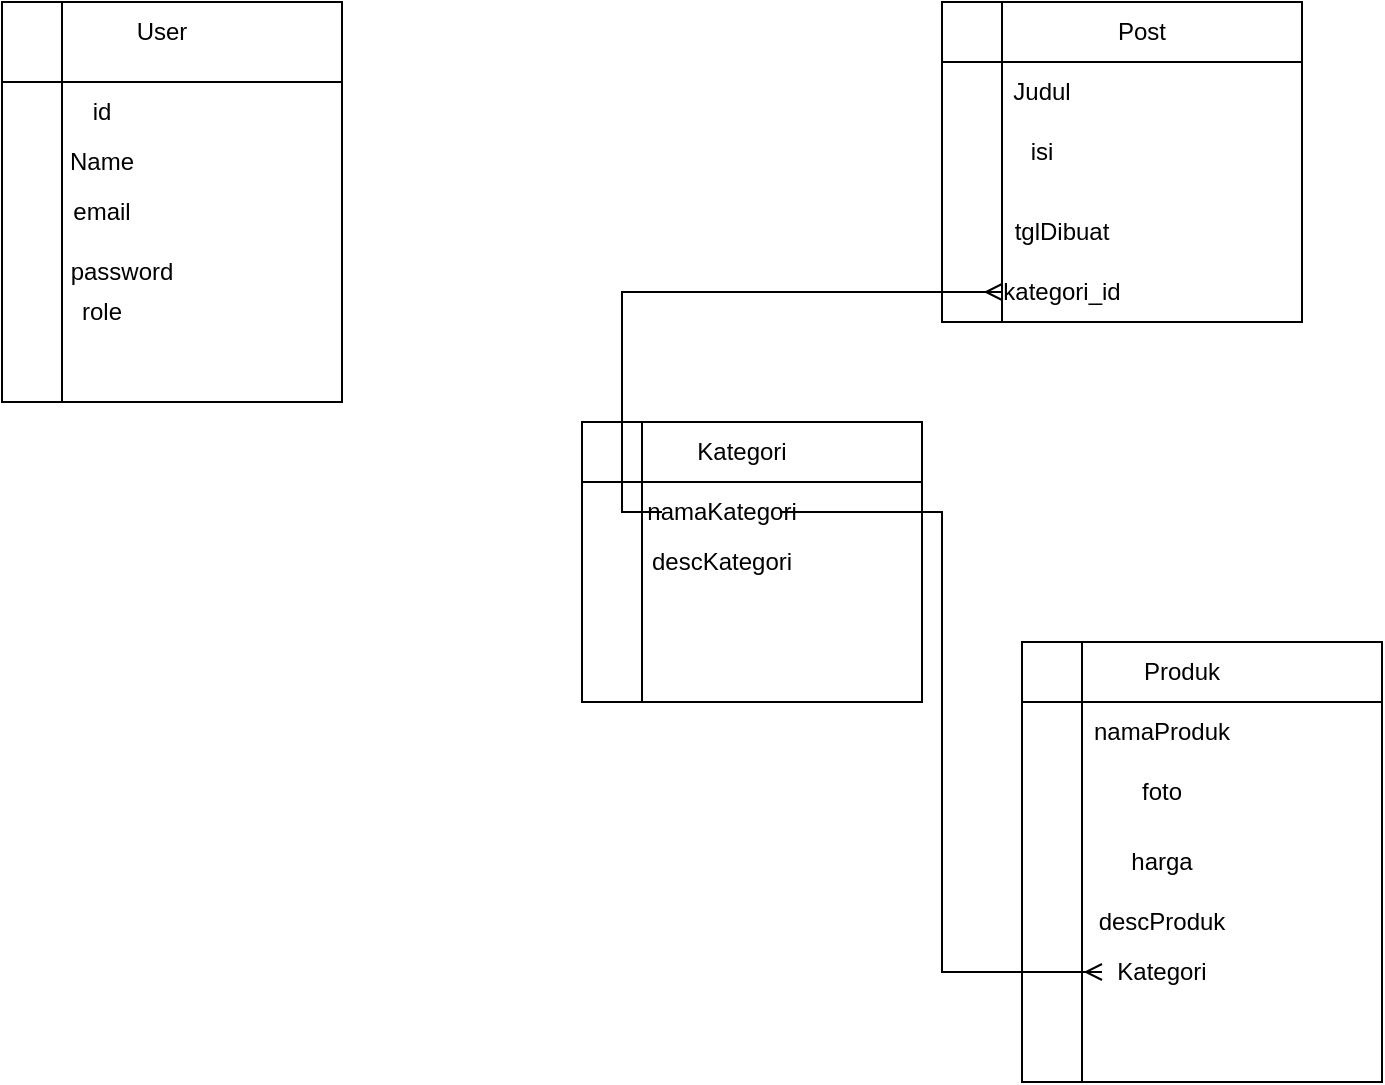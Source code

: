<mxfile version="20.6.0" type="device"><diagram id="Ynlue78as4fLhGDXuqfj" name="Halaman-1"><mxGraphModel dx="1038" dy="547" grid="1" gridSize="10" guides="1" tooltips="1" connect="1" arrows="1" fold="1" page="1" pageScale="1" pageWidth="827" pageHeight="1169" math="0" shadow="0"><root><mxCell id="0"/><mxCell id="1" parent="0"/><mxCell id="n7toWhIywvo9cf4hgSDp-1" value="" style="shape=internalStorage;whiteSpace=wrap;html=1;backgroundOutline=1;dx=30;dy=40;" vertex="1" parent="1"><mxGeometry x="100" y="80" width="170" height="200" as="geometry"/></mxCell><mxCell id="n7toWhIywvo9cf4hgSDp-2" value="" style="shape=internalStorage;whiteSpace=wrap;html=1;backgroundOutline=1;dx=30;dy=30;" vertex="1" parent="1"><mxGeometry x="390" y="290" width="170" height="140" as="geometry"/></mxCell><mxCell id="n7toWhIywvo9cf4hgSDp-3" value="" style="shape=internalStorage;whiteSpace=wrap;html=1;backgroundOutline=1;dx=30;dy=30;" vertex="1" parent="1"><mxGeometry x="570" y="80" width="180" height="160" as="geometry"/></mxCell><mxCell id="n7toWhIywvo9cf4hgSDp-4" value="User" style="text;html=1;strokeColor=none;fillColor=none;align=center;verticalAlign=middle;whiteSpace=wrap;rounded=0;" vertex="1" parent="1"><mxGeometry x="150" y="80" width="60" height="30" as="geometry"/></mxCell><mxCell id="n7toWhIywvo9cf4hgSDp-5" value="Post" style="text;html=1;strokeColor=none;fillColor=none;align=center;verticalAlign=middle;whiteSpace=wrap;rounded=0;" vertex="1" parent="1"><mxGeometry x="640" y="80" width="60" height="30" as="geometry"/></mxCell><mxCell id="n7toWhIywvo9cf4hgSDp-6" value="Kategori" style="text;html=1;strokeColor=none;fillColor=none;align=center;verticalAlign=middle;whiteSpace=wrap;rounded=0;" vertex="1" parent="1"><mxGeometry x="440" y="290" width="60" height="30" as="geometry"/></mxCell><mxCell id="n7toWhIywvo9cf4hgSDp-8" value="" style="shape=internalStorage;whiteSpace=wrap;html=1;backgroundOutline=1;dx=30;dy=30;" vertex="1" parent="1"><mxGeometry x="610" y="400" width="180" height="220" as="geometry"/></mxCell><mxCell id="n7toWhIywvo9cf4hgSDp-9" value="Produk" style="text;html=1;strokeColor=none;fillColor=none;align=center;verticalAlign=middle;whiteSpace=wrap;rounded=0;" vertex="1" parent="1"><mxGeometry x="660" y="400" width="60" height="30" as="geometry"/></mxCell><mxCell id="n7toWhIywvo9cf4hgSDp-25" style="edgeStyle=orthogonalEdgeStyle;rounded=0;orthogonalLoop=1;jettySize=auto;html=1;exitX=0;exitY=0.5;exitDx=0;exitDy=0;entryX=0;entryY=0.5;entryDx=0;entryDy=0;endArrow=ERmany;endFill=0;" edge="1" parent="1" source="n7toWhIywvo9cf4hgSDp-10" target="n7toWhIywvo9cf4hgSDp-24"><mxGeometry relative="1" as="geometry"/></mxCell><mxCell id="n7toWhIywvo9cf4hgSDp-27" style="edgeStyle=orthogonalEdgeStyle;rounded=0;orthogonalLoop=1;jettySize=auto;html=1;exitX=1;exitY=0.5;exitDx=0;exitDy=0;endArrow=ERmany;endFill=0;" edge="1" parent="1" source="n7toWhIywvo9cf4hgSDp-10" target="n7toWhIywvo9cf4hgSDp-26"><mxGeometry relative="1" as="geometry"><Array as="points"><mxPoint x="570" y="335"/><mxPoint x="570" y="565"/></Array></mxGeometry></mxCell><mxCell id="n7toWhIywvo9cf4hgSDp-10" value="namaKategori" style="text;html=1;strokeColor=none;fillColor=none;align=center;verticalAlign=middle;whiteSpace=wrap;rounded=0;" vertex="1" parent="1"><mxGeometry x="430" y="320" width="60" height="30" as="geometry"/></mxCell><mxCell id="n7toWhIywvo9cf4hgSDp-11" value="descKategori" style="text;html=1;strokeColor=none;fillColor=none;align=center;verticalAlign=middle;whiteSpace=wrap;rounded=0;" vertex="1" parent="1"><mxGeometry x="430" y="345" width="60" height="30" as="geometry"/></mxCell><mxCell id="n7toWhIywvo9cf4hgSDp-12" value="Judul" style="text;html=1;strokeColor=none;fillColor=none;align=center;verticalAlign=middle;whiteSpace=wrap;rounded=0;" vertex="1" parent="1"><mxGeometry x="590" y="110" width="60" height="30" as="geometry"/></mxCell><mxCell id="n7toWhIywvo9cf4hgSDp-13" value="isi" style="text;html=1;strokeColor=none;fillColor=none;align=center;verticalAlign=middle;whiteSpace=wrap;rounded=0;" vertex="1" parent="1"><mxGeometry x="590" y="140" width="60" height="30" as="geometry"/></mxCell><mxCell id="n7toWhIywvo9cf4hgSDp-14" value="tglDibuat" style="text;html=1;strokeColor=none;fillColor=none;align=center;verticalAlign=middle;whiteSpace=wrap;rounded=0;" vertex="1" parent="1"><mxGeometry x="600" y="180" width="60" height="30" as="geometry"/></mxCell><mxCell id="n7toWhIywvo9cf4hgSDp-15" value="namaProduk" style="text;html=1;strokeColor=none;fillColor=none;align=center;verticalAlign=middle;whiteSpace=wrap;rounded=0;" vertex="1" parent="1"><mxGeometry x="650" y="430" width="60" height="30" as="geometry"/></mxCell><mxCell id="n7toWhIywvo9cf4hgSDp-16" value="foto" style="text;html=1;strokeColor=none;fillColor=none;align=center;verticalAlign=middle;whiteSpace=wrap;rounded=0;" vertex="1" parent="1"><mxGeometry x="650" y="460" width="60" height="30" as="geometry"/></mxCell><mxCell id="n7toWhIywvo9cf4hgSDp-17" value="harga" style="text;html=1;strokeColor=none;fillColor=none;align=center;verticalAlign=middle;whiteSpace=wrap;rounded=0;" vertex="1" parent="1"><mxGeometry x="650" y="495" width="60" height="30" as="geometry"/></mxCell><mxCell id="n7toWhIywvo9cf4hgSDp-18" value="descProduk" style="text;html=1;strokeColor=none;fillColor=none;align=center;verticalAlign=middle;whiteSpace=wrap;rounded=0;" vertex="1" parent="1"><mxGeometry x="650" y="525" width="60" height="30" as="geometry"/></mxCell><mxCell id="n7toWhIywvo9cf4hgSDp-19" value="id" style="text;html=1;strokeColor=none;fillColor=none;align=center;verticalAlign=middle;whiteSpace=wrap;rounded=0;" vertex="1" parent="1"><mxGeometry x="120" y="120" width="60" height="30" as="geometry"/></mxCell><mxCell id="n7toWhIywvo9cf4hgSDp-20" value="Name" style="text;html=1;strokeColor=none;fillColor=none;align=center;verticalAlign=middle;whiteSpace=wrap;rounded=0;" vertex="1" parent="1"><mxGeometry x="120" y="145" width="60" height="30" as="geometry"/></mxCell><mxCell id="n7toWhIywvo9cf4hgSDp-21" value="email" style="text;html=1;strokeColor=none;fillColor=none;align=center;verticalAlign=middle;whiteSpace=wrap;rounded=0;" vertex="1" parent="1"><mxGeometry x="120" y="170" width="60" height="30" as="geometry"/></mxCell><mxCell id="n7toWhIywvo9cf4hgSDp-22" value="password" style="text;html=1;strokeColor=none;fillColor=none;align=center;verticalAlign=middle;whiteSpace=wrap;rounded=0;" vertex="1" parent="1"><mxGeometry x="130" y="200" width="60" height="30" as="geometry"/></mxCell><mxCell id="n7toWhIywvo9cf4hgSDp-23" value="role" style="text;html=1;strokeColor=none;fillColor=none;align=center;verticalAlign=middle;whiteSpace=wrap;rounded=0;" vertex="1" parent="1"><mxGeometry x="120" y="220" width="60" height="30" as="geometry"/></mxCell><mxCell id="n7toWhIywvo9cf4hgSDp-24" value="kategori_id" style="text;html=1;strokeColor=none;fillColor=none;align=center;verticalAlign=middle;whiteSpace=wrap;rounded=0;" vertex="1" parent="1"><mxGeometry x="600" y="210" width="60" height="30" as="geometry"/></mxCell><mxCell id="n7toWhIywvo9cf4hgSDp-26" value="Kategori" style="text;html=1;strokeColor=none;fillColor=none;align=center;verticalAlign=middle;whiteSpace=wrap;rounded=0;" vertex="1" parent="1"><mxGeometry x="650" y="550" width="60" height="30" as="geometry"/></mxCell></root></mxGraphModel></diagram></mxfile>